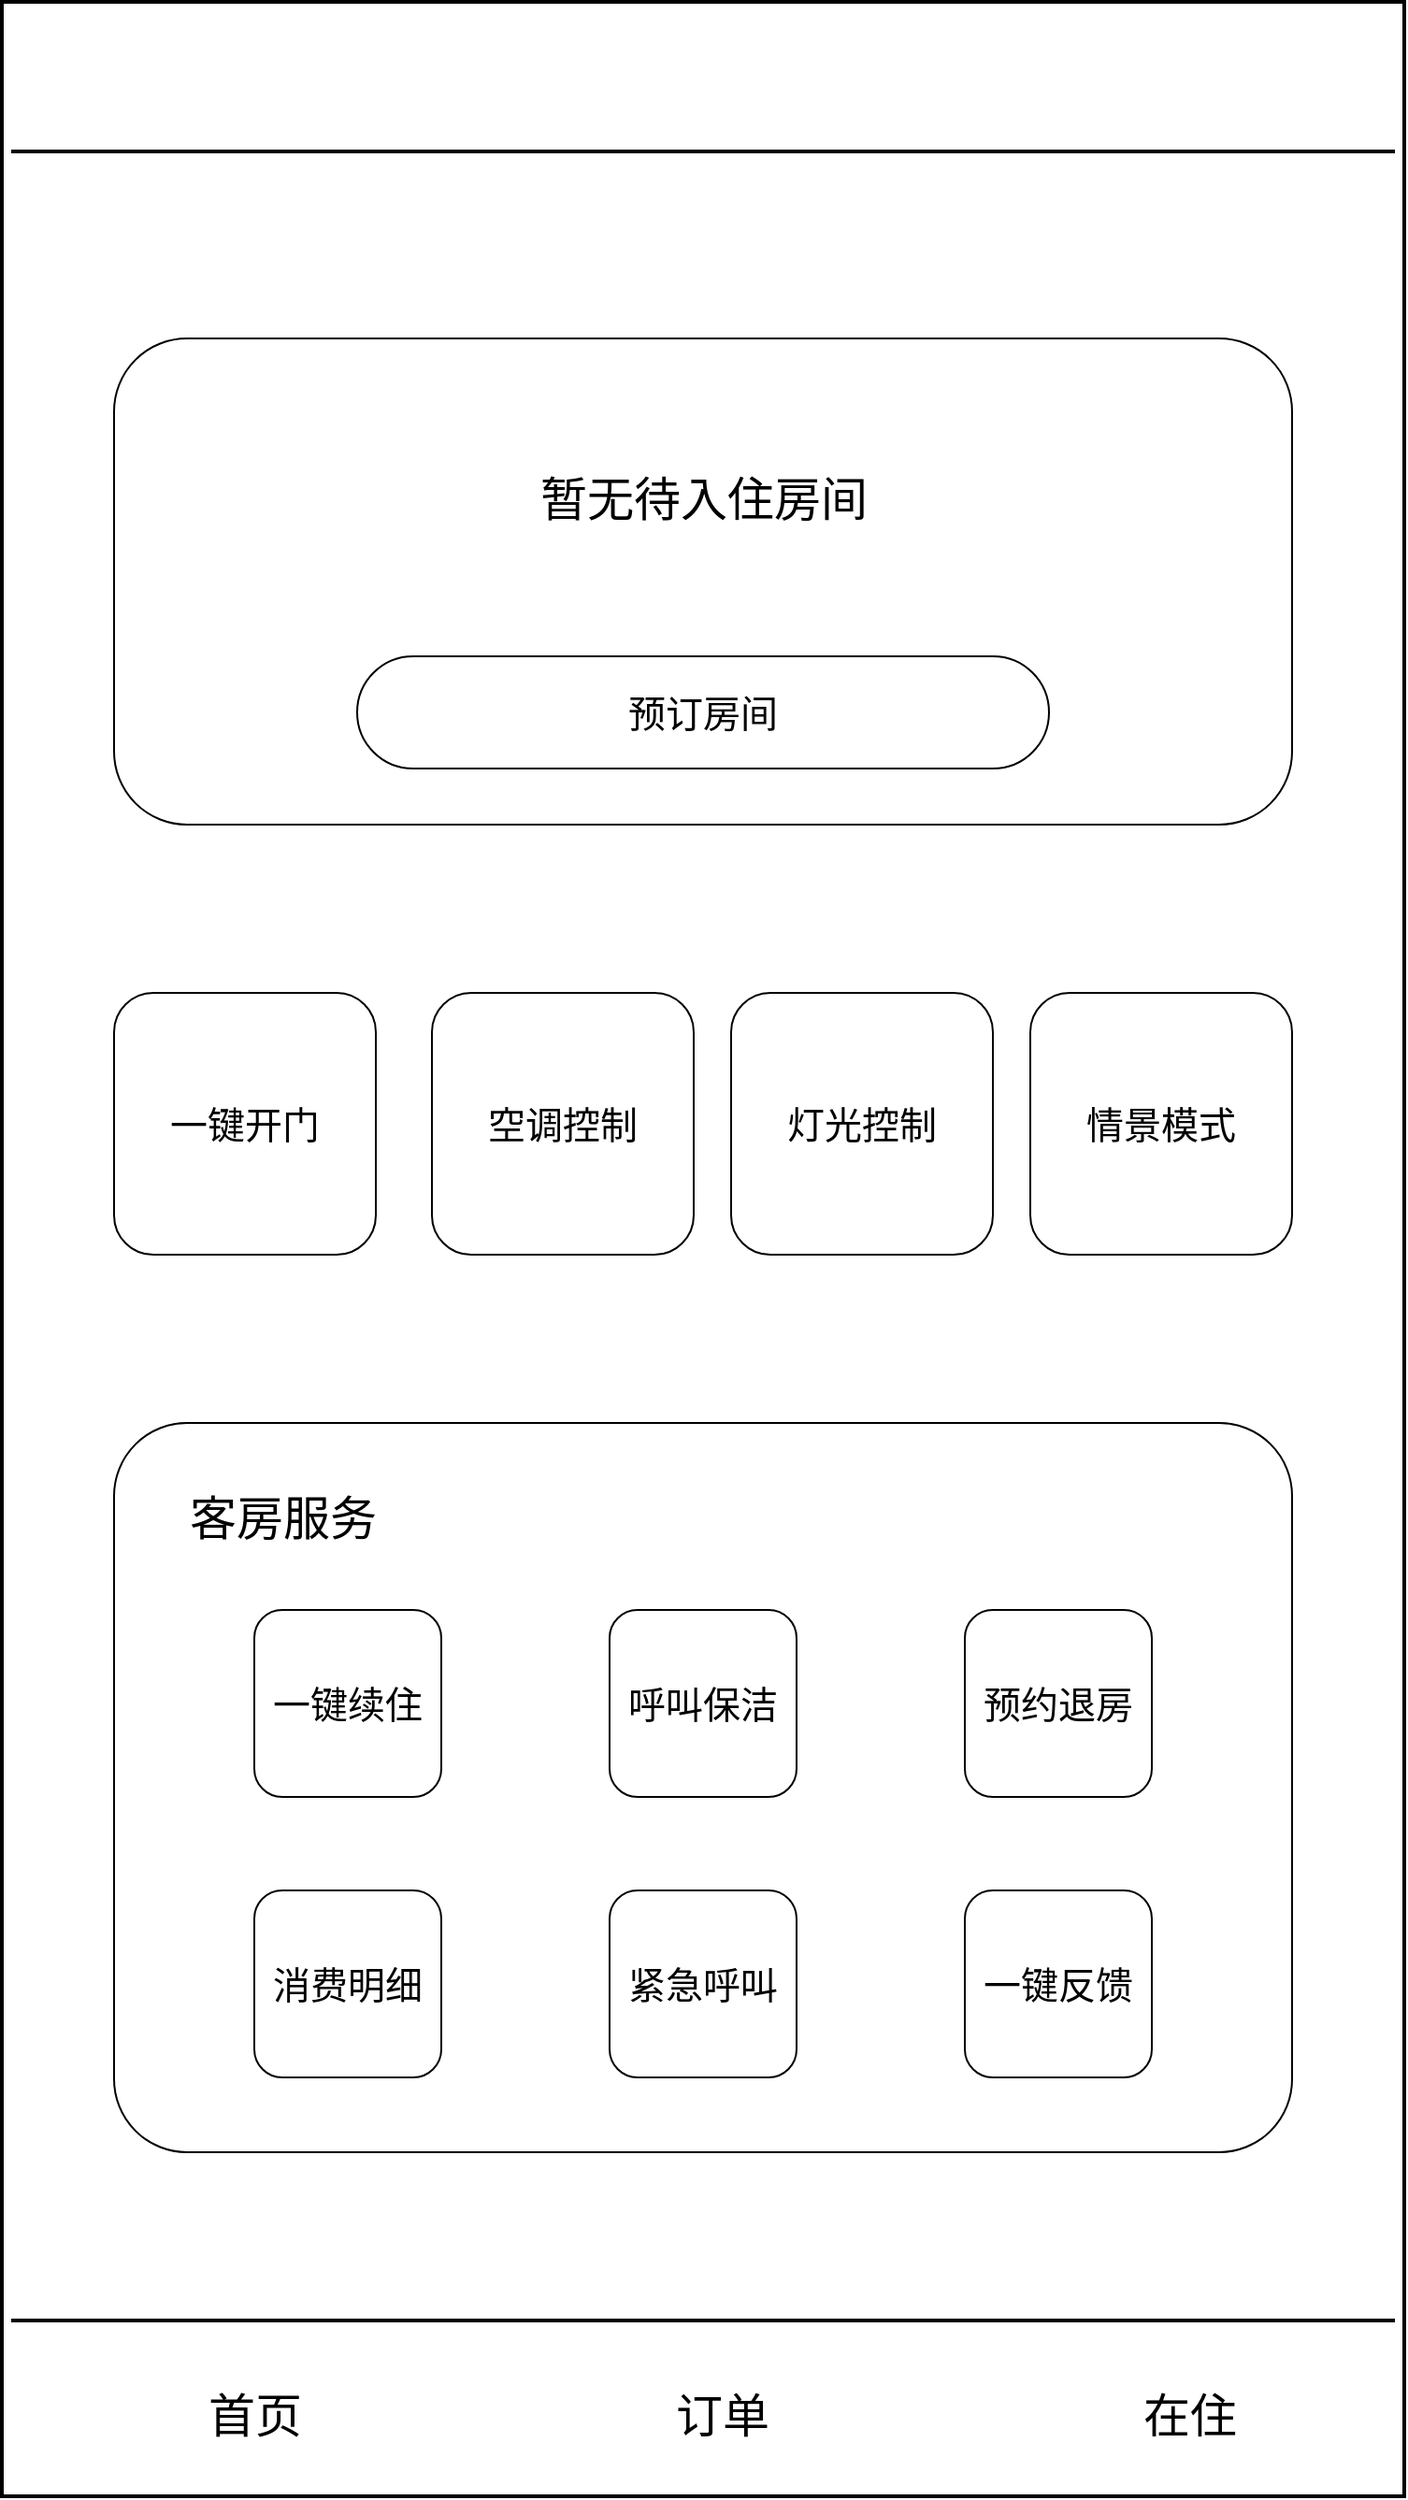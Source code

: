 <mxfile version="14.6.13" type="device"><diagram id="L9WSwAJlsVEh3mkbliaZ" name="第 1 页"><mxGraphModel dx="1086" dy="822" grid="1" gridSize="10" guides="1" tooltips="1" connect="1" arrows="1" fold="1" page="1" pageScale="1" pageWidth="1654" pageHeight="1169" math="0" shadow="0"><root><mxCell id="0"/><mxCell id="1" parent="0"/><mxCell id="h-tOmT9uY_jkF-2J0Eb2-1" value="" style="rounded=1;whiteSpace=wrap;html=1;fontSize=20;arcSize=0;strokeWidth=2;" parent="1" vertex="1"><mxGeometry x="510" y="90" width="750" height="1334" as="geometry"/></mxCell><mxCell id="h-tOmT9uY_jkF-2J0Eb2-2" value="" style="line;strokeWidth=2;html=1;" parent="1" vertex="1"><mxGeometry x="515" y="160" width="740" height="20" as="geometry"/></mxCell><mxCell id="h-tOmT9uY_jkF-2J0Eb2-3" value="&lt;span style=&quot;font-size: 30px&quot;&gt;&lt;br&gt;&lt;/span&gt;" style="rounded=1;whiteSpace=wrap;html=1;" parent="1" vertex="1"><mxGeometry x="570" y="270" width="630" height="260" as="geometry"/></mxCell><mxCell id="h-tOmT9uY_jkF-2J0Eb2-11" value="" style="line;strokeWidth=2;html=1;" parent="1" vertex="1"><mxGeometry x="515" y="1320" width="740" height="20" as="geometry"/></mxCell><mxCell id="h-tOmT9uY_jkF-2J0Eb2-12" value="&lt;font style=&quot;font-size: 25px&quot;&gt;首页&lt;/font&gt;" style="text;html=1;align=center;verticalAlign=middle;resizable=0;points=[];autosize=1;strokeColor=none;" parent="1" vertex="1"><mxGeometry x="610" y="1370" width="70" height="20" as="geometry"/></mxCell><mxCell id="h-tOmT9uY_jkF-2J0Eb2-13" value="&lt;span style=&quot;font-size: 25px&quot;&gt;订单&lt;/span&gt;" style="text;html=1;align=center;verticalAlign=middle;resizable=0;points=[];autosize=1;strokeColor=none;" parent="1" vertex="1"><mxGeometry x="860" y="1370" width="70" height="20" as="geometry"/></mxCell><mxCell id="h-tOmT9uY_jkF-2J0Eb2-14" value="&lt;span style=&quot;font-size: 25px&quot;&gt;在住&lt;/span&gt;" style="text;html=1;align=center;verticalAlign=middle;resizable=0;points=[];autosize=1;strokeColor=none;" parent="1" vertex="1"><mxGeometry x="1110" y="1370" width="70" height="20" as="geometry"/></mxCell><mxCell id="h-tOmT9uY_jkF-2J0Eb2-20" value="" style="rounded=1;whiteSpace=wrap;html=1;arcSize=10;" parent="1" vertex="1"><mxGeometry x="570" y="850" width="630" height="390" as="geometry"/></mxCell><mxCell id="h-tOmT9uY_jkF-2J0Eb2-21" value="&lt;font style=&quot;font-size: 20px&quot;&gt;预订房间&lt;/font&gt;" style="rounded=1;whiteSpace=wrap;html=1;arcSize=50;" parent="1" vertex="1"><mxGeometry x="700" y="440" width="370" height="60" as="geometry"/></mxCell><mxCell id="h-tOmT9uY_jkF-2J0Eb2-22" value="&lt;font style=&quot;font-size: 25px&quot;&gt;暂无待入住房间&lt;/font&gt;" style="text;html=1;align=center;verticalAlign=middle;resizable=0;points=[];autosize=1;strokeColor=none;" parent="1" vertex="1"><mxGeometry x="790" y="345" width="190" height="20" as="geometry"/></mxCell><mxCell id="h-tOmT9uY_jkF-2J0Eb2-25" value="&lt;font style=&quot;font-size: 20px&quot;&gt;一键开门&lt;/font&gt;" style="rounded=1;whiteSpace=wrap;html=1;" parent="1" vertex="1"><mxGeometry x="570" y="620" width="140" height="140" as="geometry"/></mxCell><mxCell id="h-tOmT9uY_jkF-2J0Eb2-26" value="&lt;span style=&quot;font-size: 20px&quot;&gt;空调控制&lt;/span&gt;" style="rounded=1;whiteSpace=wrap;html=1;" parent="1" vertex="1"><mxGeometry x="740" y="620" width="140" height="140" as="geometry"/></mxCell><mxCell id="h-tOmT9uY_jkF-2J0Eb2-28" value="&lt;span style=&quot;font-size: 20px&quot;&gt;灯光控制&lt;/span&gt;" style="rounded=1;whiteSpace=wrap;html=1;" parent="1" vertex="1"><mxGeometry x="900" y="620" width="140" height="140" as="geometry"/></mxCell><mxCell id="h-tOmT9uY_jkF-2J0Eb2-29" value="&lt;span style=&quot;font-size: 20px&quot;&gt;情景模式&lt;/span&gt;" style="rounded=1;whiteSpace=wrap;html=1;" parent="1" vertex="1"><mxGeometry x="1060" y="620" width="140" height="140" as="geometry"/></mxCell><mxCell id="h-tOmT9uY_jkF-2J0Eb2-30" value="&lt;span style=&quot;font-size: 25px&quot;&gt;客房服务&lt;/span&gt;" style="text;html=1;align=center;verticalAlign=middle;resizable=0;points=[];autosize=1;strokeColor=none;" parent="1" vertex="1"><mxGeometry x="600" y="890" width="120" height="20" as="geometry"/></mxCell><mxCell id="h-tOmT9uY_jkF-2J0Eb2-31" value="&lt;font style=&quot;font-size: 20px&quot;&gt;一键续住&lt;/font&gt;" style="rounded=1;whiteSpace=wrap;html=1;" parent="1" vertex="1"><mxGeometry x="645" y="950" width="100" height="100" as="geometry"/></mxCell><mxCell id="h-tOmT9uY_jkF-2J0Eb2-32" value="&lt;span style=&quot;font-size: 20px&quot;&gt;呼叫保洁&lt;/span&gt;" style="rounded=1;whiteSpace=wrap;html=1;" parent="1" vertex="1"><mxGeometry x="835" y="950" width="100" height="100" as="geometry"/></mxCell><mxCell id="h-tOmT9uY_jkF-2J0Eb2-33" value="&lt;span style=&quot;font-size: 20px&quot;&gt;预约退房&lt;/span&gt;" style="rounded=1;whiteSpace=wrap;html=1;" parent="1" vertex="1"><mxGeometry x="1025" y="950" width="100" height="100" as="geometry"/></mxCell><mxCell id="h-tOmT9uY_jkF-2J0Eb2-34" value="&lt;span style=&quot;font-size: 20px&quot;&gt;消费明细&lt;/span&gt;" style="rounded=1;whiteSpace=wrap;html=1;" parent="1" vertex="1"><mxGeometry x="645" y="1100" width="100" height="100" as="geometry"/></mxCell><mxCell id="h-tOmT9uY_jkF-2J0Eb2-35" value="&lt;span style=&quot;font-size: 20px&quot;&gt;紧急呼叫&lt;/span&gt;" style="rounded=1;whiteSpace=wrap;html=1;" parent="1" vertex="1"><mxGeometry x="835" y="1100" width="100" height="100" as="geometry"/></mxCell><mxCell id="h-tOmT9uY_jkF-2J0Eb2-36" value="&lt;span style=&quot;font-size: 20px&quot;&gt;一键反馈&lt;/span&gt;" style="rounded=1;whiteSpace=wrap;html=1;" parent="1" vertex="1"><mxGeometry x="1025" y="1100" width="100" height="100" as="geometry"/></mxCell></root></mxGraphModel></diagram></mxfile>